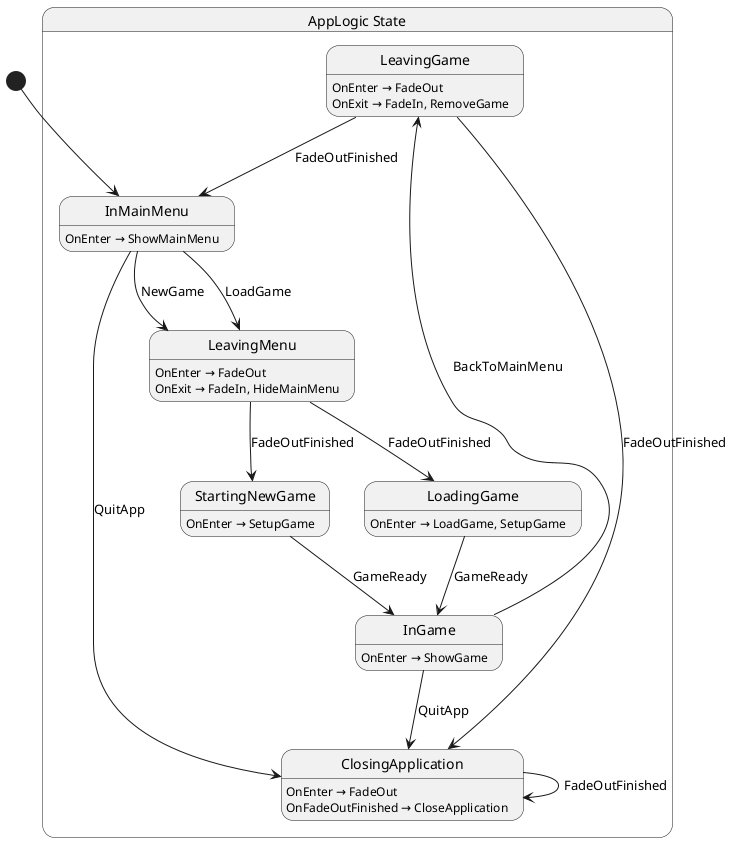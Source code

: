@startuml AppLogic
state "AppLogic State" as Shellguard_AppLogic_State {
  state "LeavingGame" as Shellguard_AppLogic_State_LeavingGame
  state "InMainMenu" as Shellguard_AppLogic_State_InMainMenu
  state "StartingNewGame" as Shellguard_AppLogic_State_StartingNewGame
  state "LeavingMenu" as Shellguard_AppLogic_State_LeavingMenu
  state "LoadingGame" as Shellguard_AppLogic_State_LoadingGame
  state "ClosingApplication" as Shellguard_AppLogic_State_ClosingApplication
  state "InGame" as Shellguard_AppLogic_State_InGame
}

Shellguard_AppLogic_State_ClosingApplication --> Shellguard_AppLogic_State_ClosingApplication : FadeOutFinished
Shellguard_AppLogic_State_InGame --> Shellguard_AppLogic_State_ClosingApplication : QuitApp
Shellguard_AppLogic_State_InGame --> Shellguard_AppLogic_State_LeavingGame : BackToMainMenu
Shellguard_AppLogic_State_InMainMenu --> Shellguard_AppLogic_State_ClosingApplication : QuitApp
Shellguard_AppLogic_State_InMainMenu --> Shellguard_AppLogic_State_LeavingMenu : LoadGame
Shellguard_AppLogic_State_InMainMenu --> Shellguard_AppLogic_State_LeavingMenu : NewGame
Shellguard_AppLogic_State_LeavingGame --> Shellguard_AppLogic_State_ClosingApplication : FadeOutFinished
Shellguard_AppLogic_State_LeavingGame --> Shellguard_AppLogic_State_InMainMenu : FadeOutFinished
Shellguard_AppLogic_State_LeavingMenu --> Shellguard_AppLogic_State_LoadingGame : FadeOutFinished
Shellguard_AppLogic_State_LeavingMenu --> Shellguard_AppLogic_State_StartingNewGame : FadeOutFinished
Shellguard_AppLogic_State_LoadingGame --> Shellguard_AppLogic_State_InGame : GameReady
Shellguard_AppLogic_State_StartingNewGame --> Shellguard_AppLogic_State_InGame : GameReady

Shellguard_AppLogic_State_ClosingApplication : OnEnter → FadeOut
Shellguard_AppLogic_State_ClosingApplication : OnFadeOutFinished → CloseApplication
Shellguard_AppLogic_State_InGame : OnEnter → ShowGame
Shellguard_AppLogic_State_InMainMenu : OnEnter → ShowMainMenu
Shellguard_AppLogic_State_LeavingGame : OnEnter → FadeOut
Shellguard_AppLogic_State_LeavingGame : OnExit → FadeIn, RemoveGame
Shellguard_AppLogic_State_LeavingMenu : OnEnter → FadeOut
Shellguard_AppLogic_State_LeavingMenu : OnExit → FadeIn, HideMainMenu
Shellguard_AppLogic_State_LoadingGame : OnEnter → LoadGame, SetupGame
Shellguard_AppLogic_State_StartingNewGame : OnEnter → SetupGame

[*] --> Shellguard_AppLogic_State_InMainMenu
@enduml